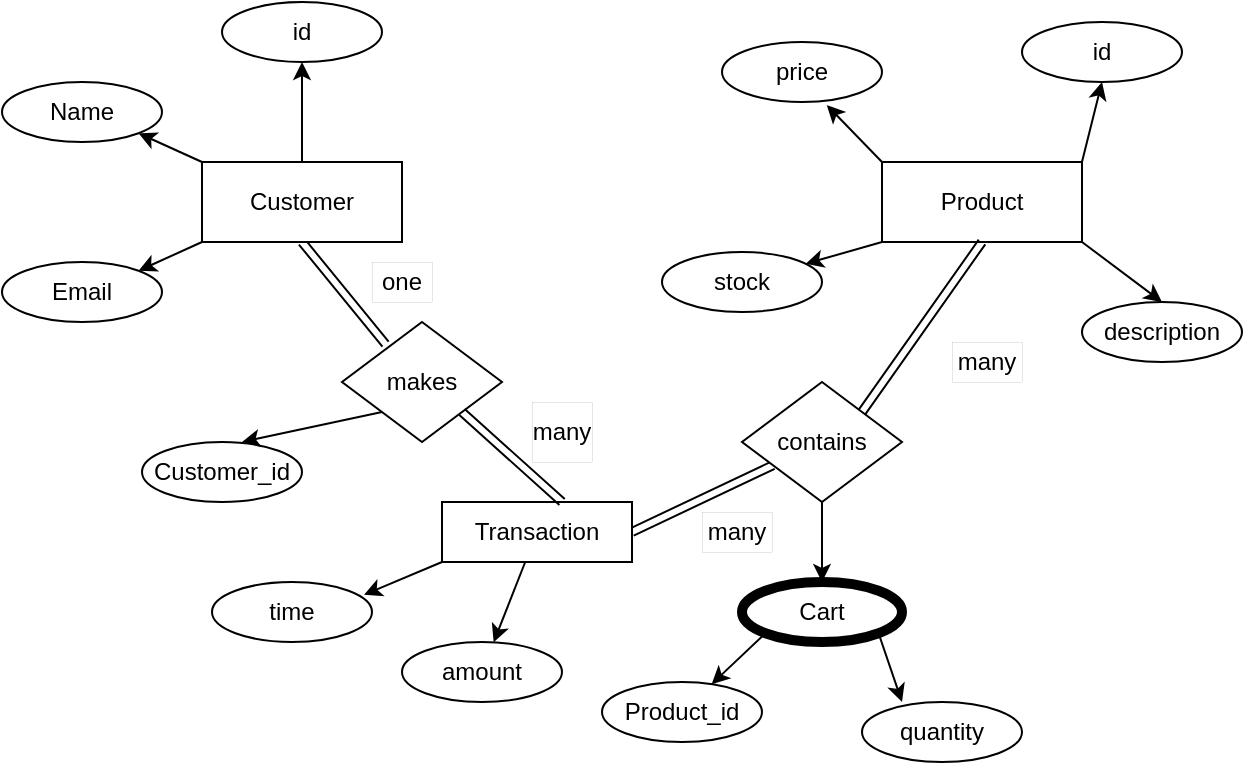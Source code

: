 <mxfile>
    <diagram id="kO6KmUZIPVqIPQxBT6D5" name="Page-1">
        <mxGraphModel dx="666" dy="394" grid="1" gridSize="10" guides="1" tooltips="1" connect="1" arrows="1" fold="1" page="1" pageScale="1" pageWidth="850" pageHeight="1100" math="0" shadow="0">
            <root>
                <mxCell id="0"/>
                <mxCell id="1" parent="0"/>
                <mxCell id="8" style="edgeStyle=none;html=1;exitX=0;exitY=0;exitDx=0;exitDy=0;entryX=1;entryY=1;entryDx=0;entryDy=0;" edge="1" parent="1" source="2" target="6">
                    <mxGeometry relative="1" as="geometry"/>
                </mxCell>
                <mxCell id="9" style="edgeStyle=none;html=1;exitX=0;exitY=1;exitDx=0;exitDy=0;entryX=1;entryY=0;entryDx=0;entryDy=0;" edge="1" parent="1" source="2" target="7">
                    <mxGeometry relative="1" as="geometry"/>
                </mxCell>
                <mxCell id="35" style="edgeStyle=none;html=1;exitX=0.5;exitY=1;exitDx=0;exitDy=0;entryX=0.272;entryY=0.184;entryDx=0;entryDy=0;entryPerimeter=0;fontSize=1;shape=link;" edge="1" parent="1" source="2" target="34">
                    <mxGeometry relative="1" as="geometry"/>
                </mxCell>
                <mxCell id="2" value="Customer" style="whiteSpace=wrap;html=1;" vertex="1" parent="1">
                    <mxGeometry x="260" y="290" width="100" height="40" as="geometry"/>
                </mxCell>
                <mxCell id="4" value="" style="html=1;exitX=0.5;exitY=0;exitDx=0;exitDy=0;" edge="1" parent="1" source="2" target="3">
                    <mxGeometry relative="1" as="geometry">
                        <mxPoint x="410" y="340" as="sourcePoint"/>
                    </mxGeometry>
                </mxCell>
                <mxCell id="3" value="id" style="ellipse;whiteSpace=wrap;html=1;" vertex="1" parent="1">
                    <mxGeometry x="270" y="210" width="80" height="30" as="geometry"/>
                </mxCell>
                <mxCell id="6" value="Name" style="ellipse;whiteSpace=wrap;html=1;" vertex="1" parent="1">
                    <mxGeometry x="160" y="250" width="80" height="30" as="geometry"/>
                </mxCell>
                <mxCell id="7" value="Email" style="ellipse;whiteSpace=wrap;html=1;" vertex="1" parent="1">
                    <mxGeometry x="160" y="340" width="80" height="30" as="geometry"/>
                </mxCell>
                <mxCell id="16" style="edgeStyle=none;html=1;exitX=0;exitY=0;exitDx=0;exitDy=0;entryX=0.655;entryY=1.053;entryDx=0;entryDy=0;entryPerimeter=0;" edge="1" parent="1" source="10" target="12">
                    <mxGeometry relative="1" as="geometry"/>
                </mxCell>
                <mxCell id="17" style="edgeStyle=none;html=1;exitX=1;exitY=0;exitDx=0;exitDy=0;entryX=0.5;entryY=1;entryDx=0;entryDy=0;" edge="1" parent="1" source="10" target="11">
                    <mxGeometry relative="1" as="geometry"/>
                </mxCell>
                <mxCell id="18" style="edgeStyle=none;html=1;exitX=0;exitY=1;exitDx=0;exitDy=0;" edge="1" parent="1" source="10" target="13">
                    <mxGeometry relative="1" as="geometry"/>
                </mxCell>
                <mxCell id="19" style="edgeStyle=none;html=1;exitX=1;exitY=1;exitDx=0;exitDy=0;entryX=0.5;entryY=0;entryDx=0;entryDy=0;" edge="1" parent="1" source="10" target="14">
                    <mxGeometry relative="1" as="geometry"/>
                </mxCell>
                <mxCell id="10" value="Product" style="whiteSpace=wrap;html=1;" vertex="1" parent="1">
                    <mxGeometry x="600" y="290" width="100" height="40" as="geometry"/>
                </mxCell>
                <mxCell id="11" value="id" style="ellipse;whiteSpace=wrap;html=1;" vertex="1" parent="1">
                    <mxGeometry x="670" y="220" width="80" height="30" as="geometry"/>
                </mxCell>
                <mxCell id="12" value="price" style="ellipse;whiteSpace=wrap;html=1;" vertex="1" parent="1">
                    <mxGeometry x="520" y="230" width="80" height="30" as="geometry"/>
                </mxCell>
                <mxCell id="13" value="stock" style="ellipse;whiteSpace=wrap;html=1;" vertex="1" parent="1">
                    <mxGeometry x="490" y="335" width="80" height="30" as="geometry"/>
                </mxCell>
                <mxCell id="14" value="description" style="ellipse;whiteSpace=wrap;html=1;" vertex="1" parent="1">
                    <mxGeometry x="700" y="360" width="80" height="30" as="geometry"/>
                </mxCell>
                <mxCell id="29" style="edgeStyle=none;html=1;exitX=0;exitY=1;exitDx=0;exitDy=0;entryX=0.95;entryY=0.213;entryDx=0;entryDy=0;entryPerimeter=0;" edge="1" parent="1" source="20" target="26">
                    <mxGeometry relative="1" as="geometry"/>
                </mxCell>
                <mxCell id="30" style="edgeStyle=none;html=1;" edge="1" parent="1" source="20" target="22">
                    <mxGeometry relative="1" as="geometry"/>
                </mxCell>
                <mxCell id="47" style="edgeStyle=none;html=1;exitX=1;exitY=0.5;exitDx=0;exitDy=0;fontSize=1;shape=link;" edge="1" parent="1" source="20" target="46">
                    <mxGeometry relative="1" as="geometry"/>
                </mxCell>
                <mxCell id="20" value="Transaction" style="whiteSpace=wrap;html=1;" vertex="1" parent="1">
                    <mxGeometry x="380" y="460" width="95" height="30" as="geometry"/>
                </mxCell>
                <mxCell id="21" value="Customer_id" style="ellipse;whiteSpace=wrap;html=1;" vertex="1" parent="1">
                    <mxGeometry x="230" y="430" width="80" height="30" as="geometry"/>
                </mxCell>
                <mxCell id="22" value="amount" style="ellipse;whiteSpace=wrap;html=1;" vertex="1" parent="1">
                    <mxGeometry x="360" y="530" width="80" height="30" as="geometry"/>
                </mxCell>
                <mxCell id="32" style="edgeStyle=none;html=1;exitX=0;exitY=1;exitDx=0;exitDy=0;" edge="1" parent="1" source="23" target="24">
                    <mxGeometry relative="1" as="geometry"/>
                </mxCell>
                <mxCell id="33" style="edgeStyle=none;html=1;exitX=1;exitY=1;exitDx=0;exitDy=0;entryX=0.25;entryY=0;entryDx=0;entryDy=0;entryPerimeter=0;" edge="1" parent="1" source="23" target="25">
                    <mxGeometry relative="1" as="geometry"/>
                </mxCell>
                <mxCell id="23" value="Cart" style="ellipse;whiteSpace=wrap;html=1;strokeWidth=5;" vertex="1" parent="1">
                    <mxGeometry x="530" y="500" width="80" height="30" as="geometry"/>
                </mxCell>
                <mxCell id="24" value="Product_id" style="ellipse;whiteSpace=wrap;html=1;" vertex="1" parent="1">
                    <mxGeometry x="460" y="550" width="80" height="30" as="geometry"/>
                </mxCell>
                <mxCell id="25" value="quantity" style="ellipse;whiteSpace=wrap;html=1;" vertex="1" parent="1">
                    <mxGeometry x="590" y="560" width="80" height="30" as="geometry"/>
                </mxCell>
                <mxCell id="26" value="time" style="ellipse;whiteSpace=wrap;html=1;" vertex="1" parent="1">
                    <mxGeometry x="265" y="500" width="80" height="30" as="geometry"/>
                </mxCell>
                <mxCell id="44" style="html=1;exitX=0;exitY=1;exitDx=0;exitDy=0;entryX=0.625;entryY=0;entryDx=0;entryDy=0;entryPerimeter=0;fontSize=1;" edge="1" parent="1" source="34" target="21">
                    <mxGeometry relative="1" as="geometry"/>
                </mxCell>
                <mxCell id="34" value="makes" style="rhombus;whiteSpace=wrap;html=1;strokeWidth=1;" vertex="1" parent="1">
                    <mxGeometry x="330" y="370" width="80" height="60" as="geometry"/>
                </mxCell>
                <mxCell id="38" value="one" style="whiteSpace=wrap;html=1;strokeWidth=0;" vertex="1" parent="1">
                    <mxGeometry x="345" y="340" width="30" height="20" as="geometry"/>
                </mxCell>
                <mxCell id="40" value="" style="edgeStyle=none;html=1;exitX=1;exitY=1;exitDx=0;exitDy=0;entryX=0.632;entryY=0;entryDx=0;entryDy=0;fontSize=1;shape=link;endArrow=none;entryPerimeter=0;" edge="1" parent="1" source="34" target="20">
                    <mxGeometry relative="1" as="geometry">
                        <mxPoint x="390" y="405.0" as="sourcePoint"/>
                        <mxPoint x="410" y="430" as="targetPoint"/>
                    </mxGeometry>
                </mxCell>
                <mxCell id="43" value="many" style="whiteSpace=wrap;html=1;strokeWidth=0;" vertex="1" parent="1">
                    <mxGeometry x="425" y="410" width="30" height="30" as="geometry"/>
                </mxCell>
                <mxCell id="48" style="edgeStyle=none;html=1;exitX=1;exitY=0;exitDx=0;exitDy=0;entryX=0.5;entryY=1;entryDx=0;entryDy=0;fontSize=1;shape=link;" edge="1" parent="1" source="46" target="10">
                    <mxGeometry relative="1" as="geometry"/>
                </mxCell>
                <mxCell id="52" style="edgeStyle=none;html=1;exitX=0.5;exitY=1;exitDx=0;exitDy=0;entryX=0.5;entryY=0;entryDx=0;entryDy=0;fontSize=1;" edge="1" parent="1" source="46" target="23">
                    <mxGeometry relative="1" as="geometry">
                        <Array as="points"/>
                    </mxGeometry>
                </mxCell>
                <mxCell id="46" value="contains" style="rhombus;whiteSpace=wrap;html=1;strokeWidth=1;" vertex="1" parent="1">
                    <mxGeometry x="530" y="400" width="80" height="60" as="geometry"/>
                </mxCell>
                <mxCell id="53" value="many" style="whiteSpace=wrap;html=1;strokeWidth=0;" vertex="1" parent="1">
                    <mxGeometry x="635" y="380" width="35" height="20" as="geometry"/>
                </mxCell>
                <mxCell id="54" value="many" style="whiteSpace=wrap;html=1;strokeWidth=0;" vertex="1" parent="1">
                    <mxGeometry x="510" y="465" width="35" height="20" as="geometry"/>
                </mxCell>
            </root>
        </mxGraphModel>
    </diagram>
</mxfile>